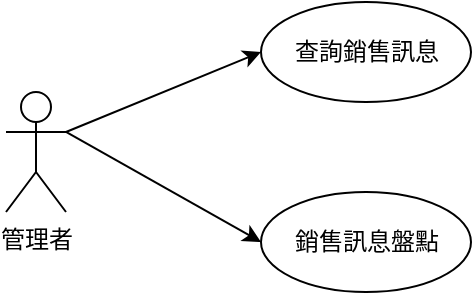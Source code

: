 <mxfile version="22.1.15" type="github">
  <diagram name="第 1 页" id="PlOnDiv-BAUK3iWgIsz9">
    <mxGraphModel dx="-228" dy="-1587" grid="1" gridSize="10" guides="1" tooltips="1" connect="1" arrows="1" fold="1" page="1" pageScale="1" pageWidth="827" pageHeight="1169" math="0" shadow="0">
      <root>
        <mxCell id="0" />
        <mxCell id="1" parent="0" />
        <mxCell id="JL-uZOZ96CASCW1fJOBJ-1" value="管理者" style="shape=umlActor;verticalLabelPosition=bottom;verticalAlign=top;html=1;outlineConnect=0;" vertex="1" parent="1">
          <mxGeometry x="1990" y="2465" width="30" height="60" as="geometry" />
        </mxCell>
        <mxCell id="JL-uZOZ96CASCW1fJOBJ-2" value="查詢銷售訊息" style="ellipse;whiteSpace=wrap;html=1;" vertex="1" parent="1">
          <mxGeometry x="2117.5" y="2420" width="105" height="50" as="geometry" />
        </mxCell>
        <mxCell id="JL-uZOZ96CASCW1fJOBJ-3" value="銷售訊息盤點" style="ellipse;whiteSpace=wrap;html=1;" vertex="1" parent="1">
          <mxGeometry x="2117.5" y="2515" width="105" height="50" as="geometry" />
        </mxCell>
        <mxCell id="JL-uZOZ96CASCW1fJOBJ-4" value="" style="endArrow=classic;html=1;rounded=0;exitX=1;exitY=0.333;exitDx=0;exitDy=0;exitPerimeter=0;entryX=0;entryY=0.5;entryDx=0;entryDy=0;" edge="1" parent="1" source="JL-uZOZ96CASCW1fJOBJ-1" target="JL-uZOZ96CASCW1fJOBJ-2">
          <mxGeometry width="50" height="50" relative="1" as="geometry">
            <mxPoint x="2060" y="2550" as="sourcePoint" />
            <mxPoint x="2110" y="2500" as="targetPoint" />
          </mxGeometry>
        </mxCell>
        <mxCell id="JL-uZOZ96CASCW1fJOBJ-5" value="" style="endArrow=classic;html=1;rounded=0;exitX=1;exitY=0.333;exitDx=0;exitDy=0;exitPerimeter=0;entryX=0;entryY=0.5;entryDx=0;entryDy=0;" edge="1" parent="1" source="JL-uZOZ96CASCW1fJOBJ-1" target="JL-uZOZ96CASCW1fJOBJ-3">
          <mxGeometry width="50" height="50" relative="1" as="geometry">
            <mxPoint x="2030" y="2495" as="sourcePoint" />
            <mxPoint x="2125" y="2465" as="targetPoint" />
          </mxGeometry>
        </mxCell>
      </root>
    </mxGraphModel>
  </diagram>
</mxfile>
